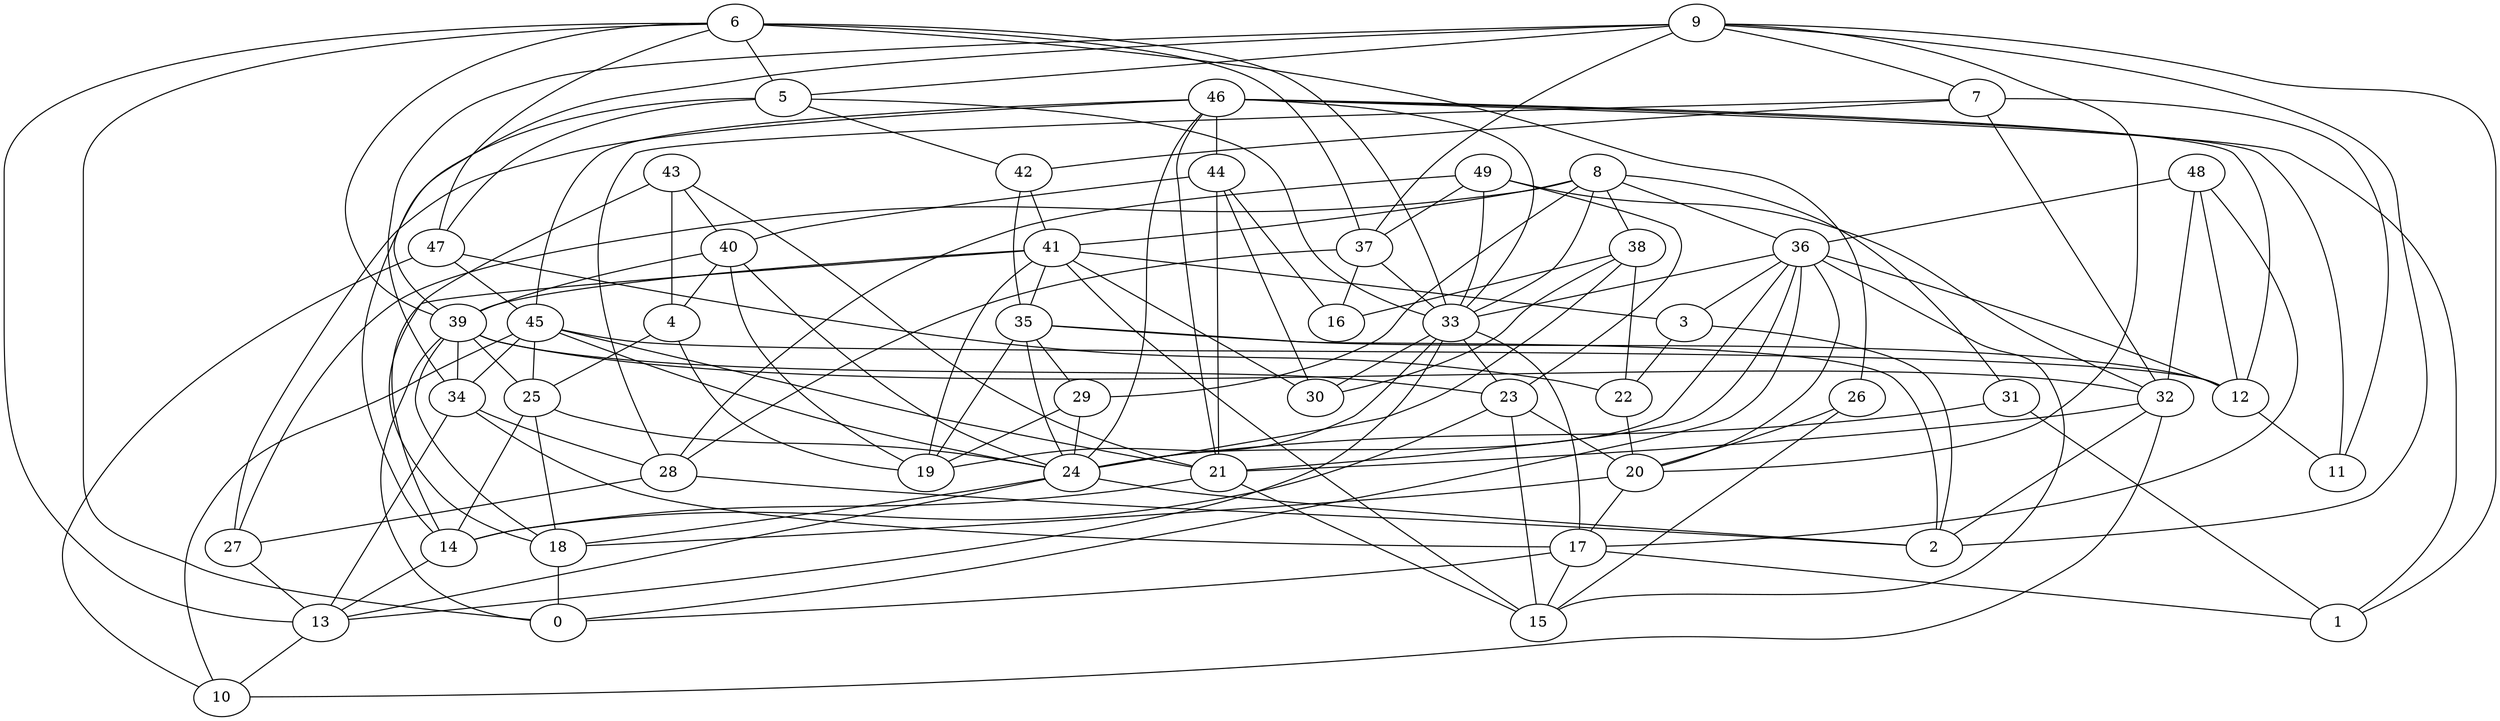 digraph GG_graph {

subgraph G_graph {
edge [color = black]
"38" -> "22" [dir = none]
"38" -> "30" [dir = none]
"38" -> "24" [dir = none]
"38" -> "16" [dir = none]
"43" -> "18" [dir = none]
"43" -> "21" [dir = none]
"43" -> "40" [dir = none]
"43" -> "4" [dir = none]
"48" -> "17" [dir = none]
"48" -> "12" [dir = none]
"48" -> "32" [dir = none]
"22" -> "20" [dir = none]
"31" -> "1" [dir = none]
"31" -> "24" [dir = none]
"8" -> "29" [dir = none]
"8" -> "41" [dir = none]
"8" -> "33" [dir = none]
"8" -> "31" [dir = none]
"8" -> "27" [dir = none]
"8" -> "36" [dir = none]
"8" -> "38" [dir = none]
"13" -> "10" [dir = none]
"7" -> "11" [dir = none]
"7" -> "42" [dir = none]
"7" -> "32" [dir = none]
"7" -> "28" [dir = none]
"29" -> "19" [dir = none]
"29" -> "24" [dir = none]
"4" -> "25" [dir = none]
"4" -> "19" [dir = none]
"44" -> "40" [dir = none]
"44" -> "30" [dir = none]
"44" -> "16" [dir = none]
"44" -> "21" [dir = none]
"12" -> "11" [dir = none]
"36" -> "20" [dir = none]
"36" -> "0" [dir = none]
"36" -> "15" [dir = none]
"36" -> "21" [dir = none]
"36" -> "24" [dir = none]
"36" -> "33" [dir = none]
"36" -> "12" [dir = none]
"36" -> "3" [dir = none]
"33" -> "13" [dir = none]
"33" -> "23" [dir = none]
"33" -> "30" [dir = none]
"33" -> "17" [dir = none]
"33" -> "19" [dir = none]
"26" -> "20" [dir = none]
"26" -> "15" [dir = none]
"32" -> "2" [dir = none]
"32" -> "21" [dir = none]
"32" -> "10" [dir = none]
"25" -> "18" [dir = none]
"25" -> "14" [dir = none]
"25" -> "24" [dir = none]
"27" -> "13" [dir = none]
"35" -> "19" [dir = none]
"35" -> "2" [dir = none]
"35" -> "12" [dir = none]
"35" -> "29" [dir = none]
"35" -> "24" [dir = none]
"49" -> "28" [dir = none]
"49" -> "37" [dir = none]
"49" -> "33" [dir = none]
"49" -> "32" [dir = none]
"49" -> "23" [dir = none]
"42" -> "35" [dir = none]
"42" -> "41" [dir = none]
"24" -> "2" [dir = none]
"24" -> "13" [dir = none]
"24" -> "18" [dir = none]
"9" -> "37" [dir = none]
"9" -> "7" [dir = none]
"9" -> "2" [dir = none]
"9" -> "20" [dir = none]
"9" -> "34" [dir = none]
"9" -> "39" [dir = none]
"9" -> "5" [dir = none]
"9" -> "1" [dir = none]
"20" -> "17" [dir = none]
"20" -> "18" [dir = none]
"23" -> "14" [dir = none]
"23" -> "20" [dir = none]
"21" -> "15" [dir = none]
"21" -> "14" [dir = none]
"18" -> "0" [dir = none]
"39" -> "32" [dir = none]
"39" -> "34" [dir = none]
"39" -> "23" [dir = none]
"39" -> "0" [dir = none]
"39" -> "25" [dir = none]
"39" -> "18" [dir = none]
"37" -> "33" [dir = none]
"37" -> "16" [dir = none]
"37" -> "28" [dir = none]
"41" -> "3" [dir = none]
"41" -> "30" [dir = none]
"41" -> "15" [dir = none]
"41" -> "14" [dir = none]
"41" -> "39" [dir = none]
"41" -> "19" [dir = none]
"41" -> "35" [dir = none]
"28" -> "27" [dir = none]
"28" -> "2" [dir = none]
"40" -> "19" [dir = none]
"40" -> "4" [dir = none]
"40" -> "39" [dir = none]
"40" -> "24" [dir = none]
"17" -> "1" [dir = none]
"17" -> "0" [dir = none]
"17" -> "15" [dir = none]
"46" -> "33" [dir = none]
"46" -> "44" [dir = none]
"46" -> "12" [dir = none]
"46" -> "27" [dir = none]
"46" -> "1" [dir = none]
"46" -> "11" [dir = none]
"46" -> "21" [dir = none]
"46" -> "24" [dir = none]
"46" -> "45" [dir = none]
"47" -> "45" [dir = none]
"47" -> "10" [dir = none]
"47" -> "22" [dir = none]
"5" -> "42" [dir = none]
"5" -> "33" [dir = none]
"5" -> "14" [dir = none]
"5" -> "47" [dir = none]
"14" -> "13" [dir = none]
"34" -> "13" [dir = none]
"34" -> "28" [dir = none]
"34" -> "17" [dir = none]
"3" -> "22" [dir = none]
"3" -> "2" [dir = none]
"6" -> "33" [dir = none]
"6" -> "47" [dir = none]
"6" -> "26" [dir = none]
"6" -> "5" [dir = none]
"6" -> "37" [dir = none]
"6" -> "13" [dir = none]
"6" -> "0" [dir = none]
"6" -> "39" [dir = none]
"45" -> "10" [dir = none]
"45" -> "24" [dir = none]
"45" -> "21" [dir = none]
"45" -> "25" [dir = none]
"45" -> "34" [dir = none]
"45" -> "12" [dir = none]
"48" -> "36" [dir = none]
"23" -> "15" [dir = none]
}

}
